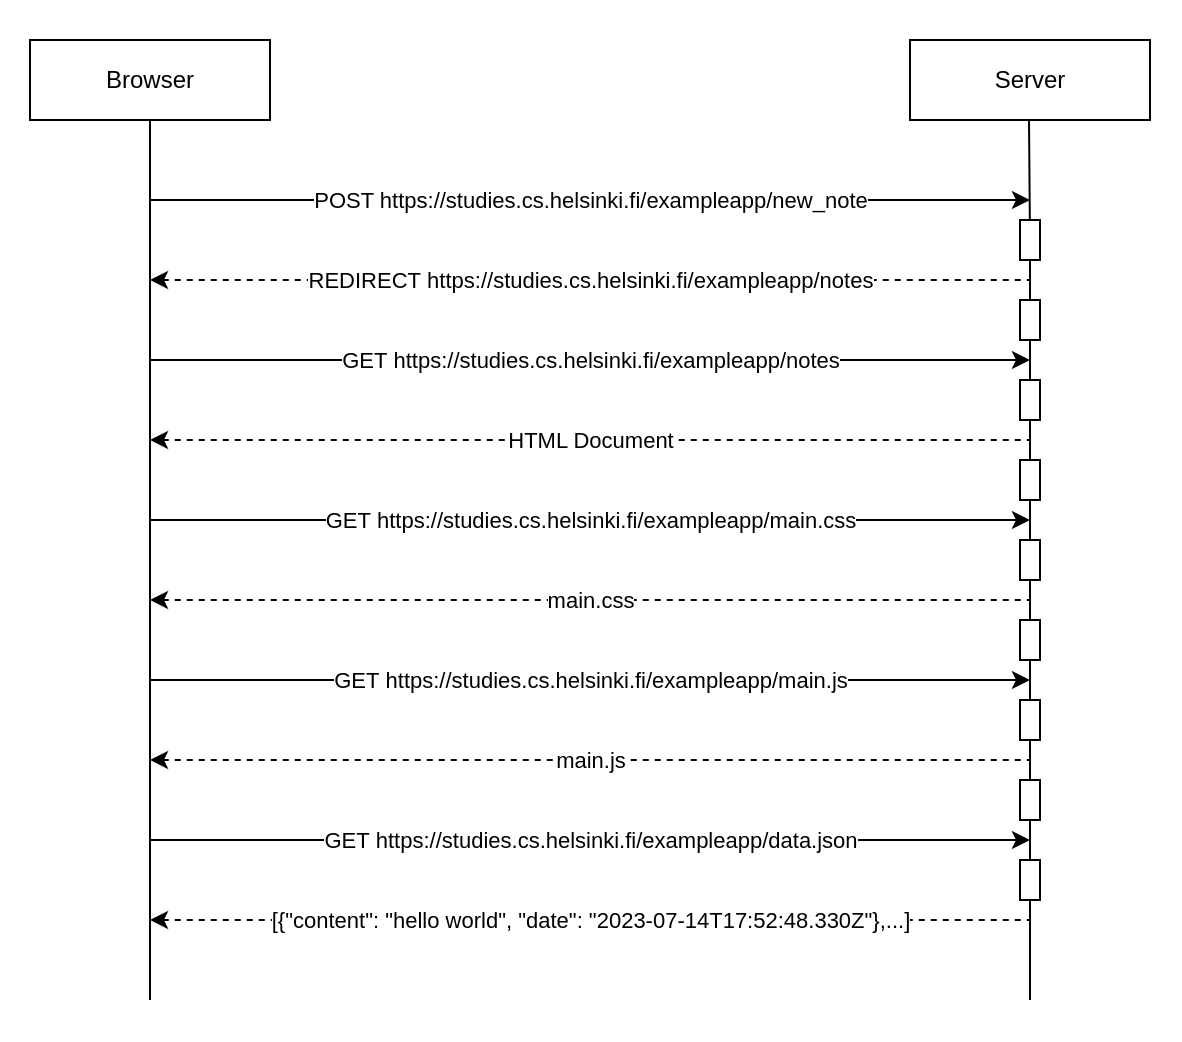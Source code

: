 <mxfile version="21.6.1" type="device">
  <diagram name="Page-1" id="2YBvvXClWsGukQMizWep">
    <mxGraphModel dx="1440" dy="860" grid="1" gridSize="10" guides="1" tooltips="1" connect="1" arrows="1" fold="1" page="1" pageScale="1" pageWidth="850" pageHeight="1100" math="0" shadow="0">
      <root>
        <mxCell id="0" />
        <mxCell id="1" parent="0" />
        <mxCell id="EPafGKz1Wt0_wpK9JTTl-56" value="" style="rounded=0;whiteSpace=wrap;html=1;strokeColor=none;" vertex="1" parent="1">
          <mxGeometry x="130" y="90" width="590" height="520" as="geometry" />
        </mxCell>
        <mxCell id="EPafGKz1Wt0_wpK9JTTl-2" value="Browser" style="rounded=0;whiteSpace=wrap;html=1;" vertex="1" parent="1">
          <mxGeometry x="145" y="110" width="120" height="40" as="geometry" />
        </mxCell>
        <mxCell id="EPafGKz1Wt0_wpK9JTTl-4" value="Server" style="rounded=0;whiteSpace=wrap;html=1;" vertex="1" parent="1">
          <mxGeometry x="585" y="110" width="120" height="40" as="geometry" />
        </mxCell>
        <mxCell id="EPafGKz1Wt0_wpK9JTTl-5" value="" style="endArrow=none;html=1;rounded=0;entryX=0.5;entryY=1;entryDx=0;entryDy=0;" edge="1" parent="1" target="EPafGKz1Wt0_wpK9JTTl-2">
          <mxGeometry width="50" height="50" relative="1" as="geometry">
            <mxPoint x="205" y="590" as="sourcePoint" />
            <mxPoint x="465" y="190" as="targetPoint" />
          </mxGeometry>
        </mxCell>
        <mxCell id="EPafGKz1Wt0_wpK9JTTl-6" value="" style="endArrow=none;html=1;rounded=0;entryX=0.5;entryY=1;entryDx=0;entryDy=0;" edge="1" parent="1" source="EPafGKz1Wt0_wpK9JTTl-38">
          <mxGeometry width="50" height="50" relative="1" as="geometry">
            <mxPoint x="645" y="590" as="sourcePoint" />
            <mxPoint x="644.5" y="150" as="targetPoint" />
          </mxGeometry>
        </mxCell>
        <mxCell id="EPafGKz1Wt0_wpK9JTTl-7" value="" style="endArrow=classic;html=1;rounded=0;" edge="1" parent="1">
          <mxGeometry width="50" height="50" relative="1" as="geometry">
            <mxPoint x="205" y="190" as="sourcePoint" />
            <mxPoint x="645" y="190" as="targetPoint" />
          </mxGeometry>
        </mxCell>
        <mxCell id="EPafGKz1Wt0_wpK9JTTl-9" value="POST https://studies.cs.helsinki.fi/exampleapp/new_note" style="edgeLabel;html=1;align=center;verticalAlign=middle;resizable=0;points=[];" vertex="1" connectable="0" parent="EPafGKz1Wt0_wpK9JTTl-7">
          <mxGeometry x="0.049" relative="1" as="geometry">
            <mxPoint x="-11" as="offset" />
          </mxGeometry>
        </mxCell>
        <mxCell id="EPafGKz1Wt0_wpK9JTTl-15" value="" style="endArrow=classic;html=1;rounded=0;" edge="1" parent="1">
          <mxGeometry width="50" height="50" relative="1" as="geometry">
            <mxPoint x="205" y="270" as="sourcePoint" />
            <mxPoint x="645" y="270" as="targetPoint" />
          </mxGeometry>
        </mxCell>
        <mxCell id="EPafGKz1Wt0_wpK9JTTl-16" value="GET&amp;nbsp;https://studies.cs.helsinki.fi/exampleapp/notes" style="edgeLabel;html=1;align=center;verticalAlign=middle;resizable=0;points=[];" vertex="1" connectable="0" parent="EPafGKz1Wt0_wpK9JTTl-15">
          <mxGeometry x="0.049" relative="1" as="geometry">
            <mxPoint x="-11" as="offset" />
          </mxGeometry>
        </mxCell>
        <mxCell id="EPafGKz1Wt0_wpK9JTTl-21" value="" style="endArrow=none;html=1;rounded=0;dashed=1;endFill=0;startArrow=classic;startFill=1;" edge="1" parent="1">
          <mxGeometry width="50" height="50" relative="1" as="geometry">
            <mxPoint x="205" y="230" as="sourcePoint" />
            <mxPoint x="645" y="230" as="targetPoint" />
          </mxGeometry>
        </mxCell>
        <mxCell id="EPafGKz1Wt0_wpK9JTTl-22" value="REDIRECT&amp;nbsp;https://studies.cs.helsinki.fi/exampleapp/notes" style="edgeLabel;html=1;align=center;verticalAlign=middle;resizable=0;points=[];" vertex="1" connectable="0" parent="EPafGKz1Wt0_wpK9JTTl-21">
          <mxGeometry x="0.049" relative="1" as="geometry">
            <mxPoint x="-11" as="offset" />
          </mxGeometry>
        </mxCell>
        <mxCell id="EPafGKz1Wt0_wpK9JTTl-23" value="" style="endArrow=none;html=1;rounded=0;dashed=1;endFill=0;startArrow=classic;startFill=1;" edge="1" parent="1">
          <mxGeometry width="50" height="50" relative="1" as="geometry">
            <mxPoint x="205" y="310" as="sourcePoint" />
            <mxPoint x="645" y="310" as="targetPoint" />
          </mxGeometry>
        </mxCell>
        <mxCell id="EPafGKz1Wt0_wpK9JTTl-24" value="HTML Document" style="edgeLabel;html=1;align=center;verticalAlign=middle;resizable=0;points=[];" vertex="1" connectable="0" parent="EPafGKz1Wt0_wpK9JTTl-23">
          <mxGeometry x="0.049" relative="1" as="geometry">
            <mxPoint x="-11" as="offset" />
          </mxGeometry>
        </mxCell>
        <mxCell id="EPafGKz1Wt0_wpK9JTTl-25" value="" style="endArrow=classic;html=1;rounded=0;" edge="1" parent="1">
          <mxGeometry width="50" height="50" relative="1" as="geometry">
            <mxPoint x="205" y="350" as="sourcePoint" />
            <mxPoint x="645" y="350" as="targetPoint" />
          </mxGeometry>
        </mxCell>
        <mxCell id="EPafGKz1Wt0_wpK9JTTl-26" value="GET&amp;nbsp;https://studies.cs.helsinki.fi/exampleapp/main.css&lt;br&gt;&lt;div style=&quot;display: flex; line-height: 20px; padding-left: 8px; gap: 12px; user-select: text; color: rgb(255, 255, 255); font-family: &amp;quot;Segoe UI&amp;quot;, Tahoma, sans-serif; font-size: 12px; text-align: start;&quot; class=&quot;row&quot;&gt;&lt;/div&gt;" style="edgeLabel;html=1;align=center;verticalAlign=middle;resizable=0;points=[];" vertex="1" connectable="0" parent="EPafGKz1Wt0_wpK9JTTl-25">
          <mxGeometry x="0.049" relative="1" as="geometry">
            <mxPoint x="-11" as="offset" />
          </mxGeometry>
        </mxCell>
        <mxCell id="EPafGKz1Wt0_wpK9JTTl-27" value="" style="endArrow=none;html=1;rounded=0;dashed=1;endFill=0;startArrow=classic;startFill=1;" edge="1" parent="1">
          <mxGeometry width="50" height="50" relative="1" as="geometry">
            <mxPoint x="205" y="390" as="sourcePoint" />
            <mxPoint x="645" y="390" as="targetPoint" />
          </mxGeometry>
        </mxCell>
        <mxCell id="EPafGKz1Wt0_wpK9JTTl-28" value="main.css" style="edgeLabel;html=1;align=center;verticalAlign=middle;resizable=0;points=[];" vertex="1" connectable="0" parent="EPafGKz1Wt0_wpK9JTTl-27">
          <mxGeometry x="0.049" relative="1" as="geometry">
            <mxPoint x="-11" as="offset" />
          </mxGeometry>
        </mxCell>
        <mxCell id="EPafGKz1Wt0_wpK9JTTl-29" value="" style="endArrow=classic;html=1;rounded=0;" edge="1" parent="1">
          <mxGeometry width="50" height="50" relative="1" as="geometry">
            <mxPoint x="205" y="430" as="sourcePoint" />
            <mxPoint x="645" y="430" as="targetPoint" />
          </mxGeometry>
        </mxCell>
        <mxCell id="EPafGKz1Wt0_wpK9JTTl-30" value="GET&amp;nbsp;https://studies.cs.helsinki.fi/exampleapp/main.js&lt;br&gt;&lt;div style=&quot;display: flex; line-height: 20px; padding-left: 8px; gap: 12px; user-select: text; color: rgb(255, 255, 255); font-family: &amp;quot;Segoe UI&amp;quot;, Tahoma, sans-serif; font-size: 12px; text-align: start;&quot; class=&quot;row&quot;&gt;&lt;/div&gt;&lt;div style=&quot;display: flex; line-height: 20px; padding-left: 8px; gap: 12px; user-select: text; color: rgb(255, 255, 255); font-family: &amp;quot;Segoe UI&amp;quot;, Tahoma, sans-serif; font-size: 12px; text-align: start;&quot; class=&quot;row&quot;&gt;&lt;/div&gt;&lt;div style=&quot;display: flex; line-height: 20px; padding-left: 8px; gap: 12px; user-select: text; color: rgb(255, 255, 255); font-family: &amp;quot;Segoe UI&amp;quot;, Tahoma, sans-serif; font-size: 12px; text-align: start;&quot; class=&quot;row&quot;&gt;&lt;/div&gt;" style="edgeLabel;html=1;align=center;verticalAlign=middle;resizable=0;points=[];" vertex="1" connectable="0" parent="EPafGKz1Wt0_wpK9JTTl-29">
          <mxGeometry x="0.049" relative="1" as="geometry">
            <mxPoint x="-11" as="offset" />
          </mxGeometry>
        </mxCell>
        <mxCell id="EPafGKz1Wt0_wpK9JTTl-31" value="" style="endArrow=none;html=1;rounded=0;dashed=1;endFill=0;startArrow=classic;startFill=1;" edge="1" parent="1">
          <mxGeometry width="50" height="50" relative="1" as="geometry">
            <mxPoint x="205" y="470" as="sourcePoint" />
            <mxPoint x="645" y="470" as="targetPoint" />
          </mxGeometry>
        </mxCell>
        <mxCell id="EPafGKz1Wt0_wpK9JTTl-32" value="main.js" style="edgeLabel;html=1;align=center;verticalAlign=middle;resizable=0;points=[];" vertex="1" connectable="0" parent="EPafGKz1Wt0_wpK9JTTl-31">
          <mxGeometry x="0.049" relative="1" as="geometry">
            <mxPoint x="-11" as="offset" />
          </mxGeometry>
        </mxCell>
        <mxCell id="EPafGKz1Wt0_wpK9JTTl-33" value="" style="endArrow=classic;html=1;rounded=0;" edge="1" parent="1">
          <mxGeometry width="50" height="50" relative="1" as="geometry">
            <mxPoint x="205" y="510" as="sourcePoint" />
            <mxPoint x="645" y="510" as="targetPoint" />
          </mxGeometry>
        </mxCell>
        <mxCell id="EPafGKz1Wt0_wpK9JTTl-34" value="GET&amp;nbsp;https://studies.cs.helsinki.fi/exampleapp/data.json&lt;br&gt;&lt;div style=&quot;display: flex; line-height: 20px; padding-left: 8px; gap: 12px; user-select: text; color: rgb(255, 255, 255); font-family: &amp;quot;Segoe UI&amp;quot;, Tahoma, sans-serif; font-size: 12px; text-align: start;&quot; class=&quot;row&quot;&gt;&lt;/div&gt;&lt;div style=&quot;display: flex; line-height: 20px; padding-left: 8px; gap: 12px; user-select: text; color: rgb(255, 255, 255); font-family: &amp;quot;Segoe UI&amp;quot;, Tahoma, sans-serif; font-size: 12px; text-align: start;&quot; class=&quot;row&quot;&gt;&lt;/div&gt;&lt;div style=&quot;display: flex; line-height: 20px; padding-left: 8px; gap: 12px; user-select: text; color: rgb(255, 255, 255); font-family: &amp;quot;Segoe UI&amp;quot;, Tahoma, sans-serif; font-size: 12px; text-align: start;&quot; class=&quot;row&quot;&gt;&lt;/div&gt;&lt;div style=&quot;display: flex; line-height: 20px; padding-left: 8px; gap: 12px; user-select: text; color: rgb(255, 255, 255); font-family: &amp;quot;Segoe UI&amp;quot;, Tahoma, sans-serif; font-size: 12px; text-align: start;&quot; class=&quot;row&quot;&gt;&lt;/div&gt;" style="edgeLabel;html=1;align=center;verticalAlign=middle;resizable=0;points=[];" vertex="1" connectable="0" parent="EPafGKz1Wt0_wpK9JTTl-33">
          <mxGeometry x="0.049" relative="1" as="geometry">
            <mxPoint x="-11" as="offset" />
          </mxGeometry>
        </mxCell>
        <mxCell id="EPafGKz1Wt0_wpK9JTTl-35" value="" style="endArrow=none;html=1;rounded=0;dashed=1;endFill=0;startArrow=classic;startFill=1;" edge="1" parent="1">
          <mxGeometry width="50" height="50" relative="1" as="geometry">
            <mxPoint x="205" y="550" as="sourcePoint" />
            <mxPoint x="645" y="550" as="targetPoint" />
          </mxGeometry>
        </mxCell>
        <mxCell id="EPafGKz1Wt0_wpK9JTTl-36" value="[{&quot;content&quot;: &quot;hello world&quot;, &quot;date&quot;: &quot;2023-07-14T17:52:48.330Z&quot;},...]" style="edgeLabel;html=1;align=center;verticalAlign=middle;resizable=0;points=[];" vertex="1" connectable="0" parent="EPafGKz1Wt0_wpK9JTTl-35">
          <mxGeometry x="0.049" relative="1" as="geometry">
            <mxPoint x="-11" as="offset" />
          </mxGeometry>
        </mxCell>
        <mxCell id="EPafGKz1Wt0_wpK9JTTl-40" value="" style="endArrow=none;html=1;rounded=0;entryX=0.5;entryY=1;entryDx=0;entryDy=0;" edge="1" parent="1" source="EPafGKz1Wt0_wpK9JTTl-41" target="EPafGKz1Wt0_wpK9JTTl-39">
          <mxGeometry width="50" height="50" relative="1" as="geometry">
            <mxPoint x="645" y="590" as="sourcePoint" />
            <mxPoint x="644.5" y="150" as="targetPoint" />
          </mxGeometry>
        </mxCell>
        <mxCell id="EPafGKz1Wt0_wpK9JTTl-39" value="" style="rounded=0;whiteSpace=wrap;html=1;" vertex="1" parent="1">
          <mxGeometry x="640" y="240" width="10" height="20" as="geometry" />
        </mxCell>
        <mxCell id="EPafGKz1Wt0_wpK9JTTl-42" value="" style="endArrow=none;html=1;rounded=0;entryX=0.5;entryY=1;entryDx=0;entryDy=0;" edge="1" parent="1" source="EPafGKz1Wt0_wpK9JTTl-43" target="EPafGKz1Wt0_wpK9JTTl-41">
          <mxGeometry width="50" height="50" relative="1" as="geometry">
            <mxPoint x="645" y="590" as="sourcePoint" />
            <mxPoint x="645" y="260" as="targetPoint" />
          </mxGeometry>
        </mxCell>
        <mxCell id="EPafGKz1Wt0_wpK9JTTl-41" value="" style="rounded=0;whiteSpace=wrap;html=1;" vertex="1" parent="1">
          <mxGeometry x="640" y="280" width="10" height="20" as="geometry" />
        </mxCell>
        <mxCell id="EPafGKz1Wt0_wpK9JTTl-44" value="" style="endArrow=none;html=1;rounded=0;entryX=0.5;entryY=1;entryDx=0;entryDy=0;" edge="1" parent="1" source="EPafGKz1Wt0_wpK9JTTl-46" target="EPafGKz1Wt0_wpK9JTTl-43">
          <mxGeometry width="50" height="50" relative="1" as="geometry">
            <mxPoint x="645" y="590" as="sourcePoint" />
            <mxPoint x="645" y="300" as="targetPoint" />
          </mxGeometry>
        </mxCell>
        <mxCell id="EPafGKz1Wt0_wpK9JTTl-43" value="" style="rounded=0;whiteSpace=wrap;html=1;" vertex="1" parent="1">
          <mxGeometry x="640" y="320" width="10" height="20" as="geometry" />
        </mxCell>
        <mxCell id="EPafGKz1Wt0_wpK9JTTl-45" value="" style="endArrow=none;html=1;rounded=0;entryX=0.5;entryY=1;entryDx=0;entryDy=0;" edge="1" parent="1" source="EPafGKz1Wt0_wpK9JTTl-39" target="EPafGKz1Wt0_wpK9JTTl-38">
          <mxGeometry width="50" height="50" relative="1" as="geometry">
            <mxPoint x="645" y="240" as="sourcePoint" />
            <mxPoint x="644.5" y="150" as="targetPoint" />
          </mxGeometry>
        </mxCell>
        <mxCell id="EPafGKz1Wt0_wpK9JTTl-38" value="" style="rounded=0;whiteSpace=wrap;html=1;" vertex="1" parent="1">
          <mxGeometry x="640" y="200" width="10" height="20" as="geometry" />
        </mxCell>
        <mxCell id="EPafGKz1Wt0_wpK9JTTl-47" value="" style="endArrow=none;html=1;rounded=0;entryX=0.5;entryY=1;entryDx=0;entryDy=0;" edge="1" parent="1" source="EPafGKz1Wt0_wpK9JTTl-48" target="EPafGKz1Wt0_wpK9JTTl-46">
          <mxGeometry width="50" height="50" relative="1" as="geometry">
            <mxPoint x="645" y="590" as="sourcePoint" />
            <mxPoint x="645" y="340" as="targetPoint" />
          </mxGeometry>
        </mxCell>
        <mxCell id="EPafGKz1Wt0_wpK9JTTl-46" value="" style="rounded=0;whiteSpace=wrap;html=1;" vertex="1" parent="1">
          <mxGeometry x="640" y="360" width="10" height="20" as="geometry" />
        </mxCell>
        <mxCell id="EPafGKz1Wt0_wpK9JTTl-49" value="" style="endArrow=none;html=1;rounded=0;entryX=0.5;entryY=1;entryDx=0;entryDy=0;" edge="1" parent="1" source="EPafGKz1Wt0_wpK9JTTl-50" target="EPafGKz1Wt0_wpK9JTTl-48">
          <mxGeometry width="50" height="50" relative="1" as="geometry">
            <mxPoint x="645" y="590" as="sourcePoint" />
            <mxPoint x="645" y="380" as="targetPoint" />
          </mxGeometry>
        </mxCell>
        <mxCell id="EPafGKz1Wt0_wpK9JTTl-48" value="" style="rounded=0;whiteSpace=wrap;html=1;" vertex="1" parent="1">
          <mxGeometry x="640" y="400" width="10" height="20" as="geometry" />
        </mxCell>
        <mxCell id="EPafGKz1Wt0_wpK9JTTl-51" value="" style="endArrow=none;html=1;rounded=0;entryX=0.5;entryY=1;entryDx=0;entryDy=0;" edge="1" parent="1" source="EPafGKz1Wt0_wpK9JTTl-52" target="EPafGKz1Wt0_wpK9JTTl-50">
          <mxGeometry width="50" height="50" relative="1" as="geometry">
            <mxPoint x="645" y="590" as="sourcePoint" />
            <mxPoint x="645" y="420" as="targetPoint" />
          </mxGeometry>
        </mxCell>
        <mxCell id="EPafGKz1Wt0_wpK9JTTl-50" value="" style="rounded=0;whiteSpace=wrap;html=1;" vertex="1" parent="1">
          <mxGeometry x="640" y="440" width="10" height="20" as="geometry" />
        </mxCell>
        <mxCell id="EPafGKz1Wt0_wpK9JTTl-53" value="" style="endArrow=none;html=1;rounded=0;entryX=0.5;entryY=1;entryDx=0;entryDy=0;" edge="1" parent="1" source="EPafGKz1Wt0_wpK9JTTl-54" target="EPafGKz1Wt0_wpK9JTTl-52">
          <mxGeometry width="50" height="50" relative="1" as="geometry">
            <mxPoint x="645" y="590" as="sourcePoint" />
            <mxPoint x="645" y="460" as="targetPoint" />
          </mxGeometry>
        </mxCell>
        <mxCell id="EPafGKz1Wt0_wpK9JTTl-52" value="" style="rounded=0;whiteSpace=wrap;html=1;" vertex="1" parent="1">
          <mxGeometry x="640" y="480" width="10" height="20" as="geometry" />
        </mxCell>
        <mxCell id="EPafGKz1Wt0_wpK9JTTl-55" value="" style="endArrow=none;html=1;rounded=0;entryX=0.5;entryY=1;entryDx=0;entryDy=0;" edge="1" parent="1" target="EPafGKz1Wt0_wpK9JTTl-54">
          <mxGeometry width="50" height="50" relative="1" as="geometry">
            <mxPoint x="645" y="590" as="sourcePoint" />
            <mxPoint x="645" y="500" as="targetPoint" />
          </mxGeometry>
        </mxCell>
        <mxCell id="EPafGKz1Wt0_wpK9JTTl-54" value="" style="rounded=0;whiteSpace=wrap;html=1;" vertex="1" parent="1">
          <mxGeometry x="640" y="520" width="10" height="20" as="geometry" />
        </mxCell>
      </root>
    </mxGraphModel>
  </diagram>
</mxfile>
